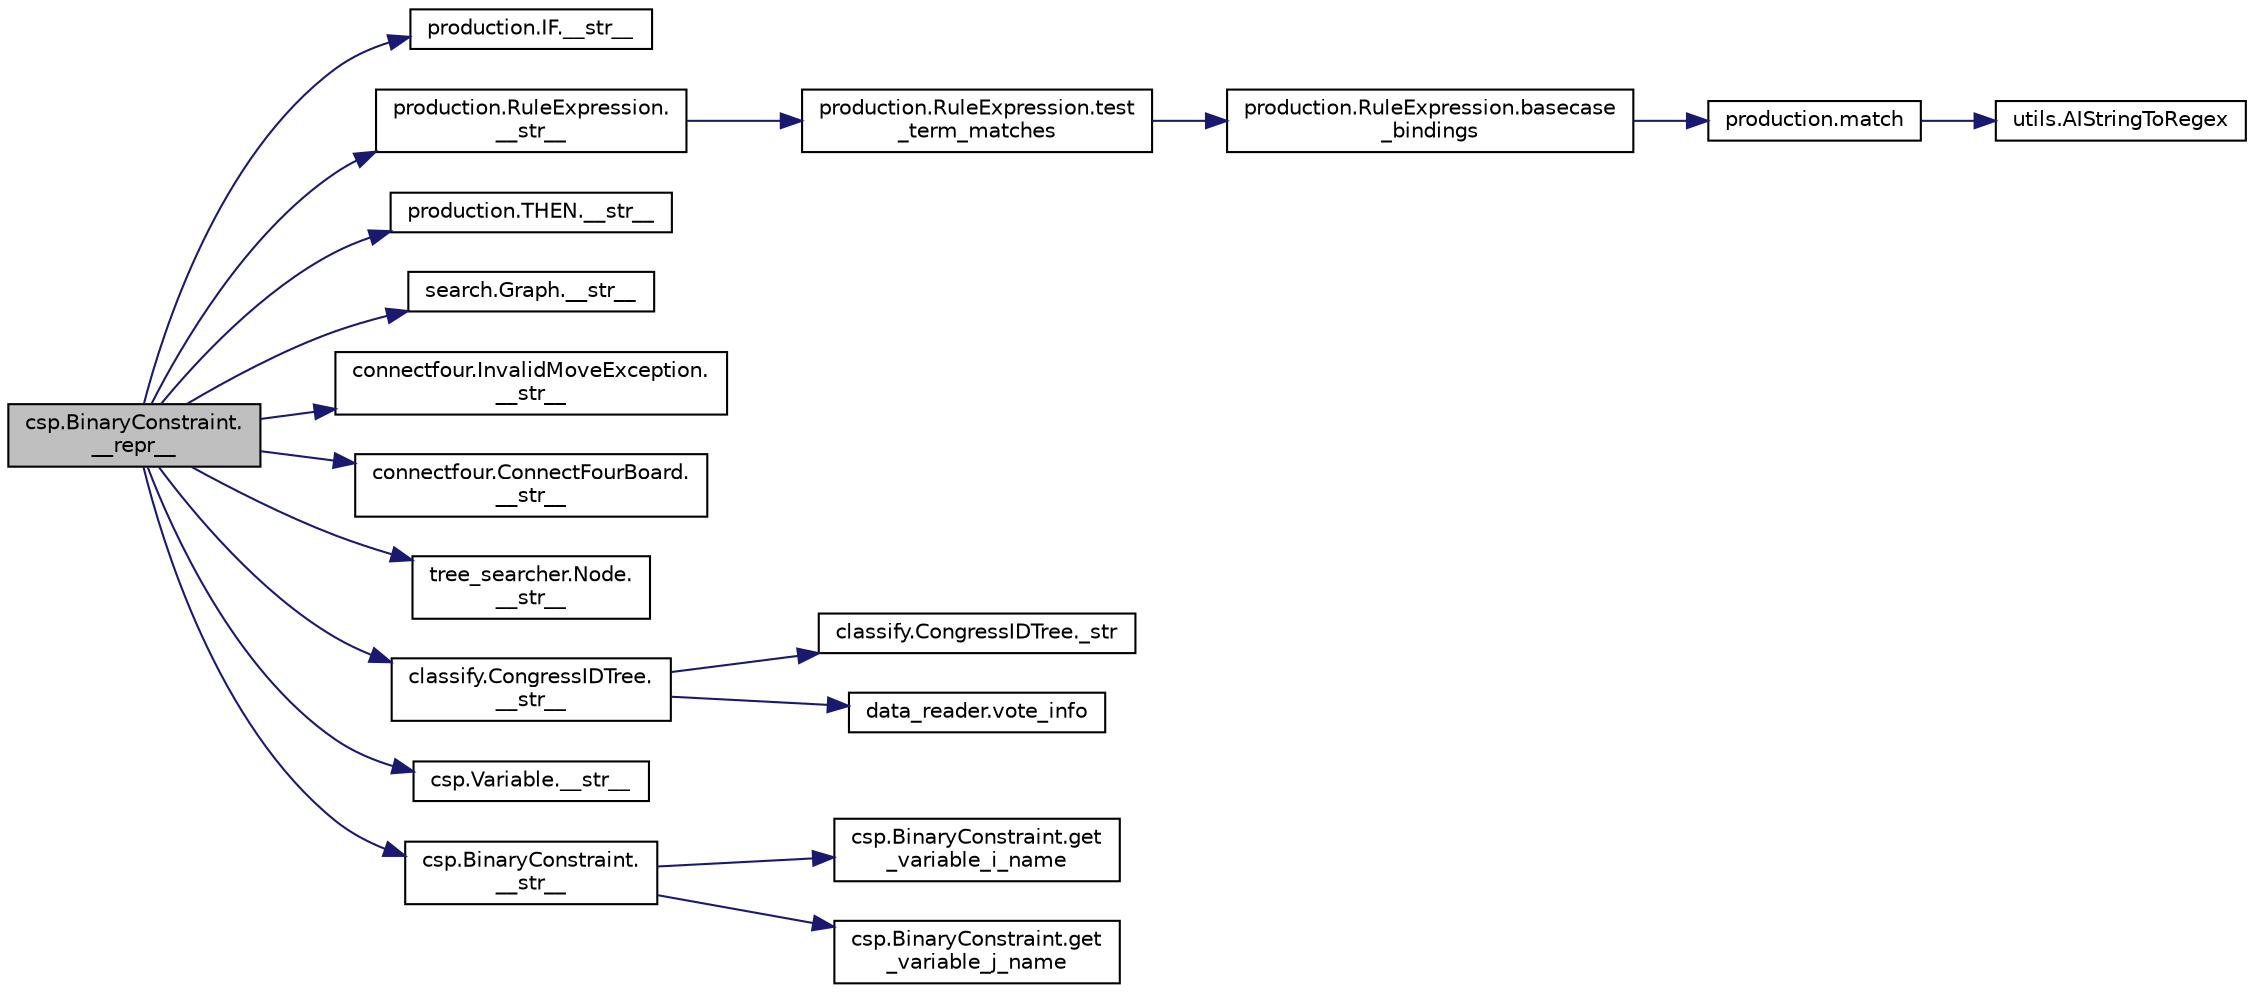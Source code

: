 digraph "csp.BinaryConstraint.__repr__"
{
  edge [fontname="Helvetica",fontsize="10",labelfontname="Helvetica",labelfontsize="10"];
  node [fontname="Helvetica",fontsize="10",shape=record];
  rankdir="LR";
  Node1 [label="csp.BinaryConstraint.\l__repr__",height=0.2,width=0.4,color="black", fillcolor="grey75", style="filled", fontcolor="black"];
  Node1 -> Node2 [color="midnightblue",fontsize="10",style="solid",fontname="Helvetica"];
  Node2 [label="production.IF.__str__",height=0.2,width=0.4,color="black", fillcolor="white", style="filled",URL="$classproduction_1_1_i_f.html#a913c0fb435ac0a64a1ddf956fd9376c1"];
  Node1 -> Node3 [color="midnightblue",fontsize="10",style="solid",fontname="Helvetica"];
  Node3 [label="production.RuleExpression.\l__str__",height=0.2,width=0.4,color="black", fillcolor="white", style="filled",URL="$classproduction_1_1_rule_expression.html#a51c09052da5da96990ef0525c64f28f2"];
  Node3 -> Node4 [color="midnightblue",fontsize="10",style="solid",fontname="Helvetica"];
  Node4 [label="production.RuleExpression.test\l_term_matches",height=0.2,width=0.4,color="black", fillcolor="white", style="filled",URL="$classproduction_1_1_rule_expression.html#ab01f1ddf2fbacabf107473975d749e1a"];
  Node4 -> Node5 [color="midnightblue",fontsize="10",style="solid",fontname="Helvetica"];
  Node5 [label="production.RuleExpression.basecase\l_bindings",height=0.2,width=0.4,color="black", fillcolor="white", style="filled",URL="$classproduction_1_1_rule_expression.html#ad530f5927cc21f08597c57845b417c58"];
  Node5 -> Node6 [color="midnightblue",fontsize="10",style="solid",fontname="Helvetica"];
  Node6 [label="production.match",height=0.2,width=0.4,color="black", fillcolor="white", style="filled",URL="$namespaceproduction.html#a9ba3934c56c12a0922452b8d33555f4a"];
  Node6 -> Node7 [color="midnightblue",fontsize="10",style="solid",fontname="Helvetica"];
  Node7 [label="utils.AIStringToRegex",height=0.2,width=0.4,color="black", fillcolor="white", style="filled",URL="$namespaceutils.html#a0151902f0ddac0b2729c4e2b301d9365"];
  Node1 -> Node8 [color="midnightblue",fontsize="10",style="solid",fontname="Helvetica"];
  Node8 [label="production.THEN.__str__",height=0.2,width=0.4,color="black", fillcolor="white", style="filled",URL="$classproduction_1_1_t_h_e_n.html#ab795fc580d16be525b3a679f55cc5ed1"];
  Node1 -> Node9 [color="midnightblue",fontsize="10",style="solid",fontname="Helvetica"];
  Node9 [label="search.Graph.__str__",height=0.2,width=0.4,color="black", fillcolor="white", style="filled",URL="$classsearch_1_1_graph.html#a070e1995a35ff1c7c07ea02af800662a"];
  Node1 -> Node10 [color="midnightblue",fontsize="10",style="solid",fontname="Helvetica"];
  Node10 [label="connectfour.InvalidMoveException.\l__str__",height=0.2,width=0.4,color="black", fillcolor="white", style="filled",URL="$classconnectfour_1_1_invalid_move_exception.html#a3867e7abf1536c1d6bbcc7898c2b47e0"];
  Node1 -> Node11 [color="midnightblue",fontsize="10",style="solid",fontname="Helvetica"];
  Node11 [label="connectfour.ConnectFourBoard.\l__str__",height=0.2,width=0.4,color="black", fillcolor="white", style="filled",URL="$classconnectfour_1_1_connect_four_board.html#a5d864ec8577e93d795d2652fdb36105c"];
  Node1 -> Node12 [color="midnightblue",fontsize="10",style="solid",fontname="Helvetica"];
  Node12 [label="tree_searcher.Node.\l__str__",height=0.2,width=0.4,color="black", fillcolor="white", style="filled",URL="$classtree__searcher_1_1_node.html#a9df64b2c256743926866b8174db61d6f"];
  Node1 -> Node13 [color="midnightblue",fontsize="10",style="solid",fontname="Helvetica"];
  Node13 [label="classify.CongressIDTree.\l__str__",height=0.2,width=0.4,color="black", fillcolor="white", style="filled",URL="$classclassify_1_1_congress_i_d_tree.html#a96363d308dbf734d9f04bca08afff45f"];
  Node13 -> Node14 [color="midnightblue",fontsize="10",style="solid",fontname="Helvetica"];
  Node14 [label="classify.CongressIDTree._str",height=0.2,width=0.4,color="black", fillcolor="white", style="filled",URL="$classclassify_1_1_congress_i_d_tree.html#a76d5275bbd146ace57c1912f446a1283"];
  Node13 -> Node15 [color="midnightblue",fontsize="10",style="solid",fontname="Helvetica"];
  Node15 [label="data_reader.vote_info",height=0.2,width=0.4,color="black", fillcolor="white", style="filled",URL="$namespacedata__reader.html#ab188bb279dfcad5668b987fb397d7ba0"];
  Node1 -> Node16 [color="midnightblue",fontsize="10",style="solid",fontname="Helvetica"];
  Node16 [label="csp.Variable.__str__",height=0.2,width=0.4,color="black", fillcolor="white", style="filled",URL="$classcsp_1_1_variable.html#a070e4abdeaedb1fadc5e780a10c258bd"];
  Node1 -> Node17 [color="midnightblue",fontsize="10",style="solid",fontname="Helvetica"];
  Node17 [label="csp.BinaryConstraint.\l__str__",height=0.2,width=0.4,color="black", fillcolor="white", style="filled",URL="$classcsp_1_1_binary_constraint.html#ad3ab0eb66415031545a6898c0110fdc6"];
  Node17 -> Node18 [color="midnightblue",fontsize="10",style="solid",fontname="Helvetica"];
  Node18 [label="csp.BinaryConstraint.get\l_variable_i_name",height=0.2,width=0.4,color="black", fillcolor="white", style="filled",URL="$classcsp_1_1_binary_constraint.html#aa30156c7b8063ccae3028e4f506f6fc2"];
  Node17 -> Node19 [color="midnightblue",fontsize="10",style="solid",fontname="Helvetica"];
  Node19 [label="csp.BinaryConstraint.get\l_variable_j_name",height=0.2,width=0.4,color="black", fillcolor="white", style="filled",URL="$classcsp_1_1_binary_constraint.html#a933562991c6baebb5b5264ed3c8d641c"];
}
